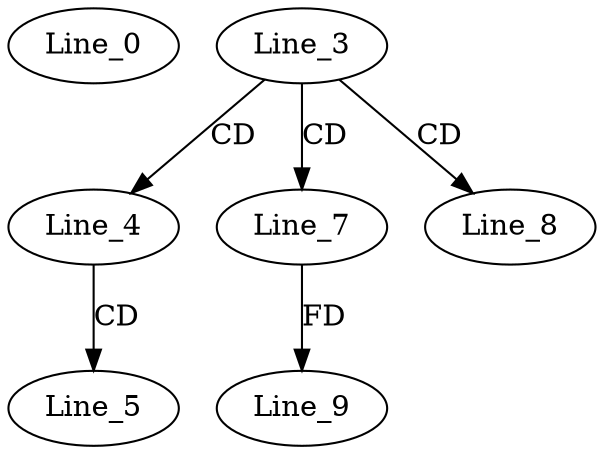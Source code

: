 digraph G {
  Line_0;
  Line_3;
  Line_4;
  Line_5;
  Line_7;
  Line_8;
  Line_9;
  Line_3 -> Line_4 [ label="CD" ];
  Line_4 -> Line_5 [ label="CD" ];
  Line_3 -> Line_7 [ label="CD" ];
  Line_3 -> Line_8 [ label="CD" ];
  Line_7 -> Line_9 [ label="FD" ];
}

